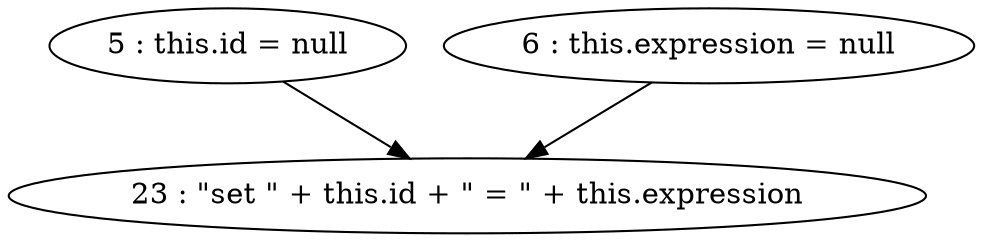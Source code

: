 digraph G {
"5 : this.id = null"
"5 : this.id = null" -> "23 : \"set \" + this.id + \" = \" + this.expression"
"6 : this.expression = null"
"6 : this.expression = null" -> "23 : \"set \" + this.id + \" = \" + this.expression"
"23 : \"set \" + this.id + \" = \" + this.expression"
}